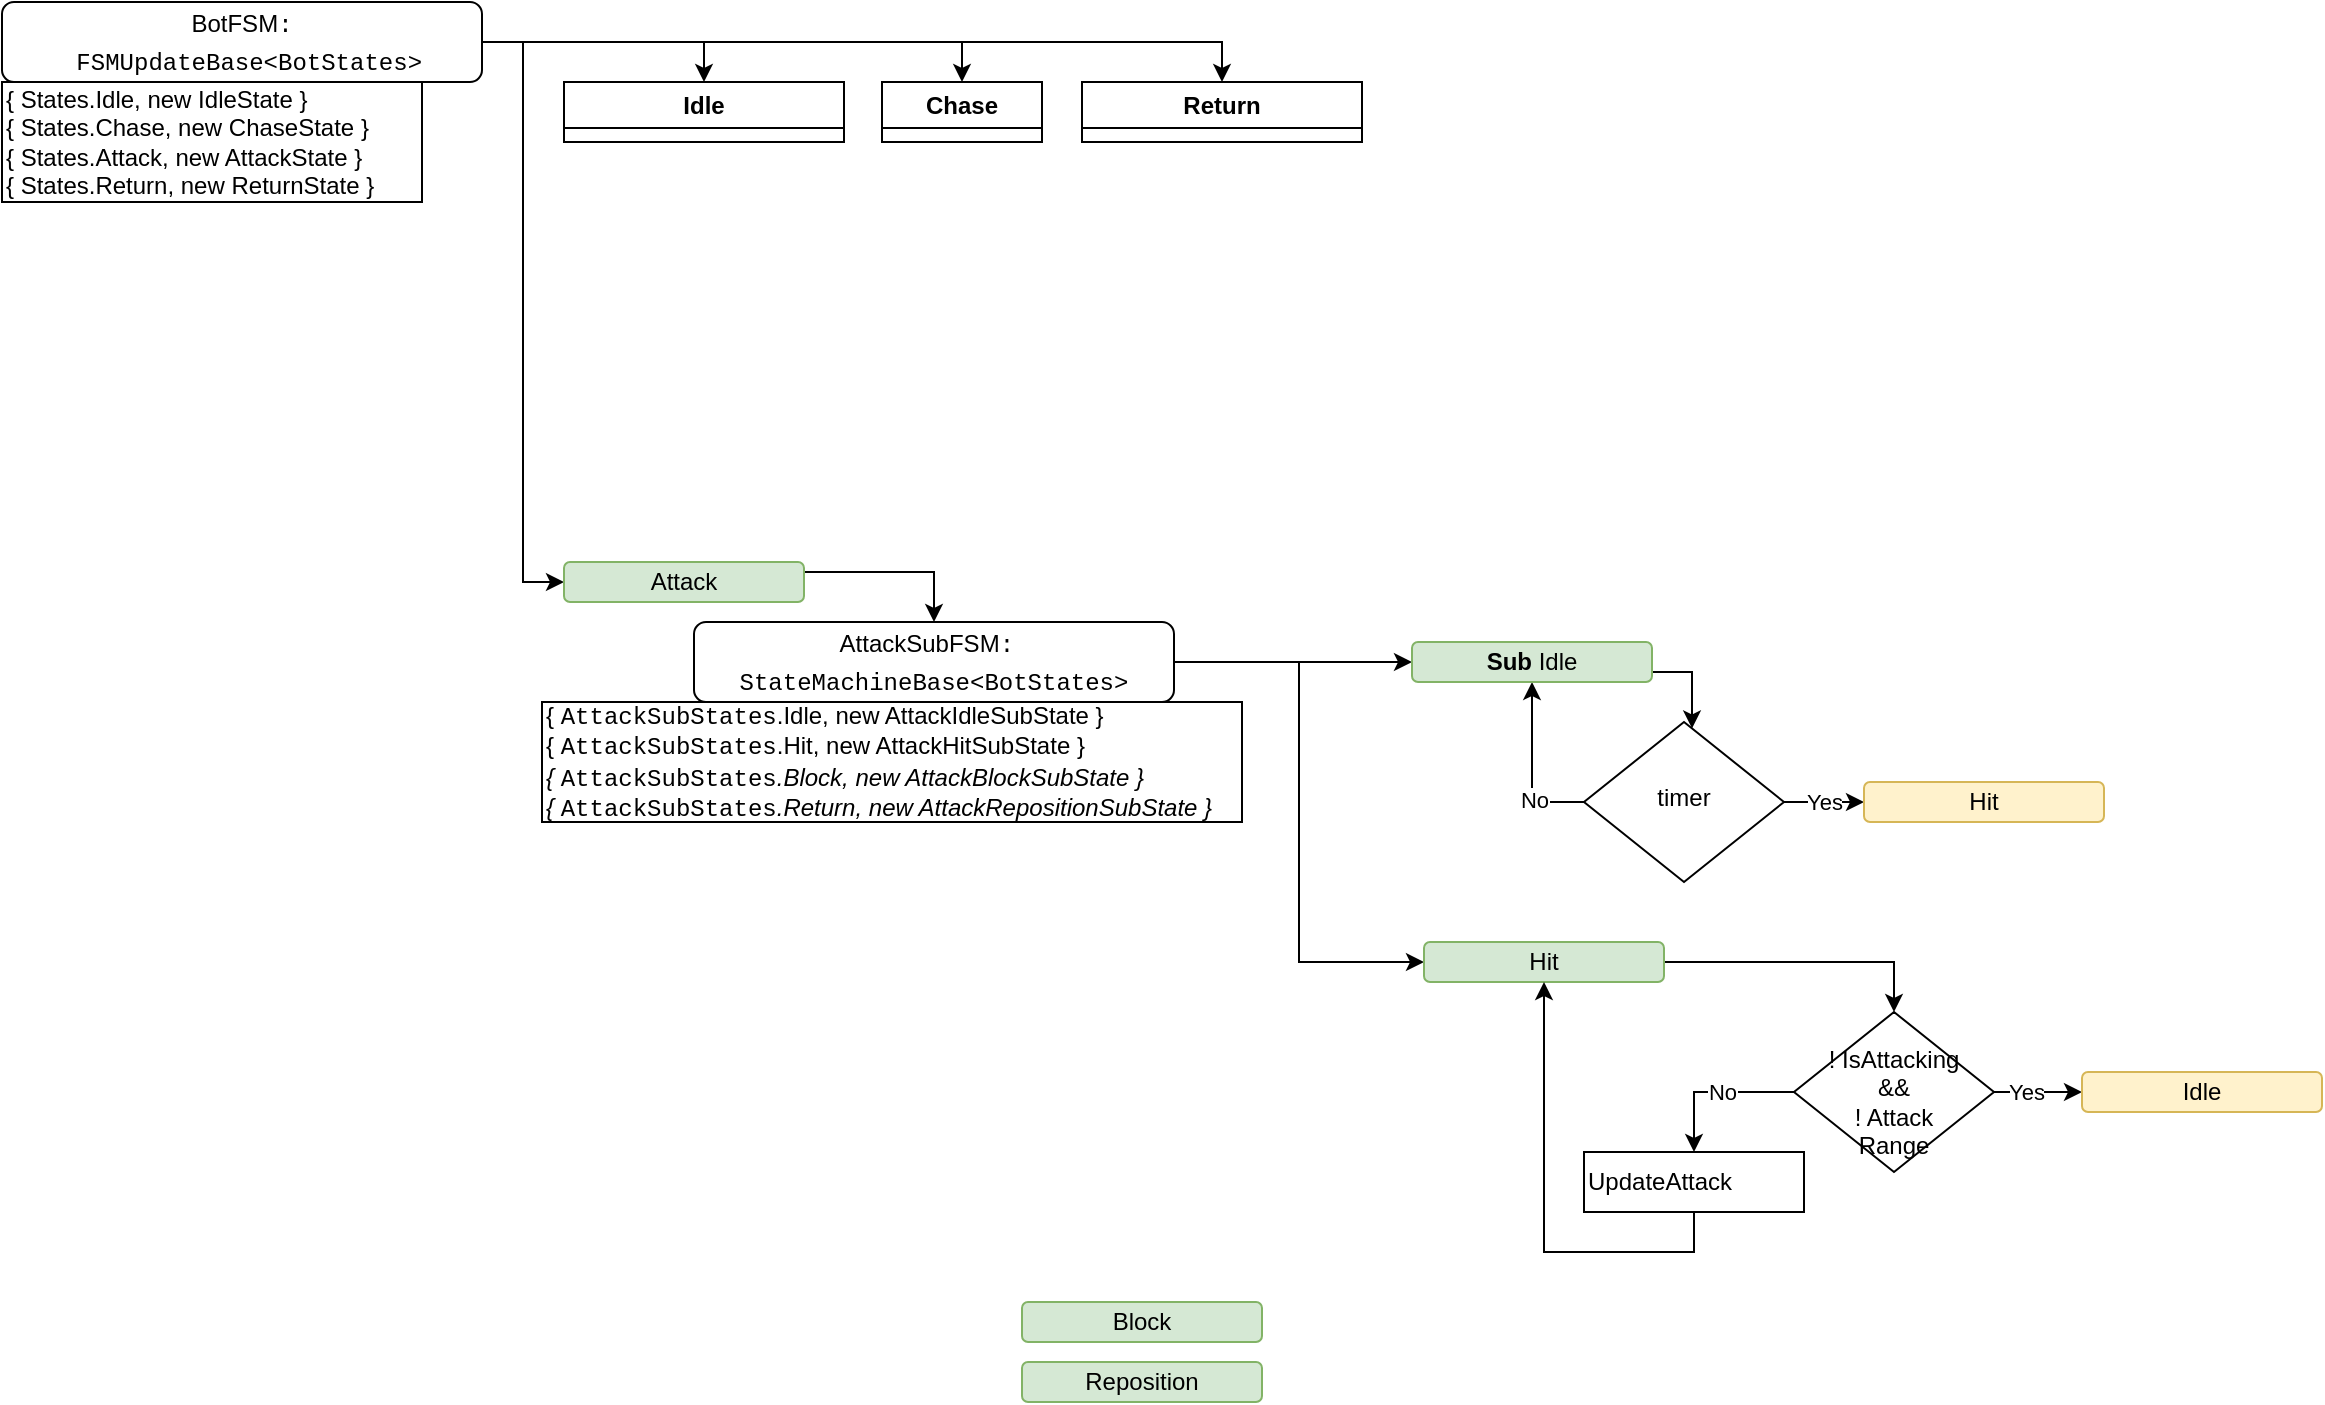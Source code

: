 <mxfile version="24.6.5" type="device">
  <diagram id="C5RBs43oDa-KdzZeNtuy" name="Page-1">
    <mxGraphModel dx="1434" dy="881" grid="1" gridSize="10" guides="1" tooltips="1" connect="1" arrows="1" fold="1" page="1" pageScale="1" pageWidth="827" pageHeight="1169" math="0" shadow="0">
      <root>
        <mxCell id="WIyWlLk6GJQsqaUBKTNV-0" />
        <mxCell id="WIyWlLk6GJQsqaUBKTNV-1" parent="WIyWlLk6GJQsqaUBKTNV-0" />
        <mxCell id="lwHccidv2fWYTVkOevZk-1" value="" style="edgeStyle=orthogonalEdgeStyle;rounded=0;orthogonalLoop=1;jettySize=auto;html=1;entryX=0.5;entryY=0;entryDx=0;entryDy=0;" parent="WIyWlLk6GJQsqaUBKTNV-1" source="WIyWlLk6GJQsqaUBKTNV-3" target="lwHccidv2fWYTVkOevZk-0" edge="1">
          <mxGeometry relative="1" as="geometry" />
        </mxCell>
        <mxCell id="lwHccidv2fWYTVkOevZk-28" style="edgeStyle=orthogonalEdgeStyle;rounded=0;orthogonalLoop=1;jettySize=auto;html=1;entryX=0.5;entryY=0;entryDx=0;entryDy=0;" parent="WIyWlLk6GJQsqaUBKTNV-1" source="WIyWlLk6GJQsqaUBKTNV-3" target="lwHccidv2fWYTVkOevZk-19" edge="1">
          <mxGeometry relative="1" as="geometry" />
        </mxCell>
        <mxCell id="lwHccidv2fWYTVkOevZk-54" style="edgeStyle=orthogonalEdgeStyle;rounded=0;orthogonalLoop=1;jettySize=auto;html=1;entryX=0;entryY=0.5;entryDx=0;entryDy=0;exitX=1;exitY=0.5;exitDx=0;exitDy=0;" parent="WIyWlLk6GJQsqaUBKTNV-1" source="WIyWlLk6GJQsqaUBKTNV-3" target="lwHccidv2fWYTVkOevZk-39" edge="1">
          <mxGeometry relative="1" as="geometry" />
        </mxCell>
        <mxCell id="lwHccidv2fWYTVkOevZk-77" style="edgeStyle=orthogonalEdgeStyle;rounded=0;orthogonalLoop=1;jettySize=auto;html=1;entryX=0.5;entryY=0;entryDx=0;entryDy=0;" parent="WIyWlLk6GJQsqaUBKTNV-1" source="WIyWlLk6GJQsqaUBKTNV-3" target="Aem0WX8BvzpRNGFWT9OV-14" edge="1">
          <mxGeometry relative="1" as="geometry" />
        </mxCell>
        <mxCell id="WIyWlLk6GJQsqaUBKTNV-3" value="&lt;div style=&quot;line-height: 18px;&quot;&gt;BotFSM&lt;span style=&quot;font-family: Menlo, Monaco, &amp;quot;Courier New&amp;quot;, monospace; white-space: pre;&quot;&gt;:&lt;br/&gt; FSMUpdateBase&amp;lt;BotStates&amp;gt;&lt;/span&gt;&lt;/div&gt;" style="rounded=1;whiteSpace=wrap;html=1;fontSize=12;glass=0;strokeWidth=1;shadow=0;" parent="WIyWlLk6GJQsqaUBKTNV-1" vertex="1">
          <mxGeometry x="20" y="30" width="240" height="40" as="geometry" />
        </mxCell>
        <mxCell id="lwHccidv2fWYTVkOevZk-2" value="&lt;div&gt;{ States.Idle, new IdleState }&lt;/div&gt;&lt;div&gt;{ States.Chase, new ChaseState }&lt;/div&gt;&lt;div&gt;{ States.Attack, new AttackState }&lt;/div&gt;&lt;div style=&quot;&quot;&gt;{ States.Return, new ReturnState }&lt;/div&gt;" style="rounded=0;whiteSpace=wrap;html=1;align=left;" parent="WIyWlLk6GJQsqaUBKTNV-1" vertex="1">
          <mxGeometry x="20" y="70" width="210" height="60" as="geometry" />
        </mxCell>
        <mxCell id="lwHccidv2fWYTVkOevZk-38" style="edgeStyle=orthogonalEdgeStyle;rounded=0;orthogonalLoop=1;jettySize=auto;html=1;entryX=0.5;entryY=0;entryDx=0;entryDy=0;exitX=1;exitY=0.25;exitDx=0;exitDy=0;" parent="WIyWlLk6GJQsqaUBKTNV-1" source="lwHccidv2fWYTVkOevZk-39" target="Aem0WX8BvzpRNGFWT9OV-1" edge="1">
          <mxGeometry relative="1" as="geometry" />
        </mxCell>
        <mxCell id="lwHccidv2fWYTVkOevZk-39" value="&lt;div&gt;Attack&lt;/div&gt;" style="rounded=1;whiteSpace=wrap;html=1;glass=0;strokeWidth=1;shadow=0;fillColor=#d5e8d4;strokeColor=#82b366;" parent="WIyWlLk6GJQsqaUBKTNV-1" vertex="1">
          <mxGeometry x="301" y="310" width="120" height="20" as="geometry" />
        </mxCell>
        <mxCell id="lwHccidv2fWYTVkOevZk-40" value="" style="edgeStyle=orthogonalEdgeStyle;rounded=0;orthogonalLoop=1;jettySize=auto;html=1;exitX=0;exitY=0.5;exitDx=0;exitDy=0;entryX=0.5;entryY=0;entryDx=0;entryDy=0;" parent="WIyWlLk6GJQsqaUBKTNV-1" source="lwHccidv2fWYTVkOevZk-44" target="lwHccidv2fWYTVkOevZk-57" edge="1">
          <mxGeometry relative="1" as="geometry">
            <mxPoint x="896" y="575" as="sourcePoint" />
          </mxGeometry>
        </mxCell>
        <mxCell id="lwHccidv2fWYTVkOevZk-41" value="No" style="edgeLabel;html=1;align=center;verticalAlign=middle;resizable=0;points=[];" parent="lwHccidv2fWYTVkOevZk-40" vertex="1" connectable="0">
          <mxGeometry x="-0.086" relative="1" as="geometry">
            <mxPoint as="offset" />
          </mxGeometry>
        </mxCell>
        <mxCell id="lwHccidv2fWYTVkOevZk-42" style="edgeStyle=orthogonalEdgeStyle;rounded=0;orthogonalLoop=1;jettySize=auto;html=1;entryX=0;entryY=0.5;entryDx=0;entryDy=0;" parent="WIyWlLk6GJQsqaUBKTNV-1" source="lwHccidv2fWYTVkOevZk-44" target="lwHccidv2fWYTVkOevZk-53" edge="1">
          <mxGeometry relative="1" as="geometry">
            <mxPoint x="1060" y="630" as="targetPoint" />
          </mxGeometry>
        </mxCell>
        <mxCell id="lwHccidv2fWYTVkOevZk-43" value="Yes" style="edgeLabel;html=1;align=center;verticalAlign=middle;resizable=0;points=[];" parent="lwHccidv2fWYTVkOevZk-42" vertex="1" connectable="0">
          <mxGeometry x="-0.289" relative="1" as="geometry">
            <mxPoint as="offset" />
          </mxGeometry>
        </mxCell>
        <mxCell id="lwHccidv2fWYTVkOevZk-44" value="&lt;br&gt;! IsAttacking&lt;br&gt;&amp;amp;&amp;amp;&lt;br&gt;! Attack&lt;div&gt;Range&lt;/div&gt;" style="rhombus;whiteSpace=wrap;html=1;shadow=0;fontFamily=Helvetica;fontSize=12;align=center;strokeWidth=1;spacing=6;spacingTop=-4;" parent="WIyWlLk6GJQsqaUBKTNV-1" vertex="1">
          <mxGeometry x="916" y="535" width="100" height="80" as="geometry" />
        </mxCell>
        <mxCell id="lwHccidv2fWYTVkOevZk-53" value="Idle" style="rounded=1;whiteSpace=wrap;html=1;fillColor=#fff2cc;strokeColor=#d6b656;" parent="WIyWlLk6GJQsqaUBKTNV-1" vertex="1">
          <mxGeometry x="1060" y="565" width="120" height="20" as="geometry" />
        </mxCell>
        <mxCell id="lwHccidv2fWYTVkOevZk-57" value="&lt;div&gt;UpdateAttack&lt;/div&gt;" style="rounded=0;whiteSpace=wrap;html=1;align=left;" parent="WIyWlLk6GJQsqaUBKTNV-1" vertex="1">
          <mxGeometry x="811" y="605" width="110" height="30" as="geometry" />
        </mxCell>
        <mxCell id="Aem0WX8BvzpRNGFWT9OV-0" value="" style="edgeStyle=orthogonalEdgeStyle;rounded=0;orthogonalLoop=1;jettySize=auto;html=1;entryX=0;entryY=0.5;entryDx=0;entryDy=0;" parent="WIyWlLk6GJQsqaUBKTNV-1" source="Aem0WX8BvzpRNGFWT9OV-1" target="Aem0WX8BvzpRNGFWT9OV-7" edge="1">
          <mxGeometry relative="1" as="geometry">
            <mxPoint x="640" y="360" as="targetPoint" />
          </mxGeometry>
        </mxCell>
        <mxCell id="Aem0WX8BvzpRNGFWT9OV-13" style="edgeStyle=orthogonalEdgeStyle;rounded=0;orthogonalLoop=1;jettySize=auto;html=1;entryX=0;entryY=0.5;entryDx=0;entryDy=0;" parent="WIyWlLk6GJQsqaUBKTNV-1" source="Aem0WX8BvzpRNGFWT9OV-1" target="Aem0WX8BvzpRNGFWT9OV-10" edge="1">
          <mxGeometry relative="1" as="geometry" />
        </mxCell>
        <mxCell id="Aem0WX8BvzpRNGFWT9OV-1" value="&lt;div style=&quot;line-height: 18px;&quot;&gt;AttackSubFSM&lt;span style=&quot;font-family: Menlo, Monaco, &amp;quot;Courier New&amp;quot;, monospace; white-space: pre;&quot;&gt;: &lt;br/&gt;StateMachineBase&amp;lt;BotStates&amp;gt;&lt;/span&gt;&lt;/div&gt;" style="rounded=1;whiteSpace=wrap;html=1;fontSize=12;glass=0;strokeWidth=1;shadow=0;" parent="WIyWlLk6GJQsqaUBKTNV-1" vertex="1">
          <mxGeometry x="366" y="340" width="240" height="40" as="geometry" />
        </mxCell>
        <mxCell id="Aem0WX8BvzpRNGFWT9OV-2" style="edgeStyle=orthogonalEdgeStyle;rounded=0;orthogonalLoop=1;jettySize=auto;html=1;entryX=0.5;entryY=1;entryDx=0;entryDy=0;exitX=0;exitY=0.5;exitDx=0;exitDy=0;" parent="WIyWlLk6GJQsqaUBKTNV-1" source="Aem0WX8BvzpRNGFWT9OV-5" target="Aem0WX8BvzpRNGFWT9OV-7" edge="1">
          <mxGeometry relative="1" as="geometry" />
        </mxCell>
        <mxCell id="Aem0WX8BvzpRNGFWT9OV-3" value="No" style="edgeLabel;html=1;align=center;verticalAlign=middle;resizable=0;points=[];" parent="Aem0WX8BvzpRNGFWT9OV-2" vertex="1" connectable="0">
          <mxGeometry x="-0.415" y="-1" relative="1" as="geometry">
            <mxPoint as="offset" />
          </mxGeometry>
        </mxCell>
        <mxCell id="Aem0WX8BvzpRNGFWT9OV-4" value="Yes" style="edgeStyle=orthogonalEdgeStyle;rounded=0;orthogonalLoop=1;jettySize=auto;html=1;entryX=0;entryY=0.5;entryDx=0;entryDy=0;" parent="WIyWlLk6GJQsqaUBKTNV-1" source="Aem0WX8BvzpRNGFWT9OV-5" target="Aem0WX8BvzpRNGFWT9OV-9" edge="1">
          <mxGeometry relative="1" as="geometry" />
        </mxCell>
        <mxCell id="Aem0WX8BvzpRNGFWT9OV-5" value="timer" style="rhombus;whiteSpace=wrap;html=1;shadow=0;fontFamily=Helvetica;fontSize=12;align=center;strokeWidth=1;spacing=6;spacingTop=-4;" parent="WIyWlLk6GJQsqaUBKTNV-1" vertex="1">
          <mxGeometry x="811" y="390" width="100" height="80" as="geometry" />
        </mxCell>
        <mxCell id="Aem0WX8BvzpRNGFWT9OV-6" style="edgeStyle=orthogonalEdgeStyle;rounded=0;orthogonalLoop=1;jettySize=auto;html=1;exitX=1;exitY=0.75;exitDx=0;exitDy=0;" parent="WIyWlLk6GJQsqaUBKTNV-1" source="Aem0WX8BvzpRNGFWT9OV-7" target="Aem0WX8BvzpRNGFWT9OV-5" edge="1">
          <mxGeometry relative="1" as="geometry">
            <Array as="points">
              <mxPoint x="865" y="365" />
            </Array>
          </mxGeometry>
        </mxCell>
        <mxCell id="Aem0WX8BvzpRNGFWT9OV-7" value="&lt;div&gt;&lt;b&gt;Sub&lt;/b&gt; Idle&lt;/div&gt;" style="rounded=1;whiteSpace=wrap;html=1;glass=0;strokeWidth=1;shadow=0;fillColor=#d5e8d4;strokeColor=#82b366;" parent="WIyWlLk6GJQsqaUBKTNV-1" vertex="1">
          <mxGeometry x="725" y="350" width="120" height="20" as="geometry" />
        </mxCell>
        <mxCell id="Aem0WX8BvzpRNGFWT9OV-8" value="&lt;div&gt;{&amp;nbsp;&lt;span style=&quot;font-family: Menlo, Monaco, &amp;quot;Courier New&amp;quot;, monospace; white-space: pre;&quot;&gt;AttackSubStates&lt;/span&gt;.Idle, new AttackIdleSubState }&lt;br&gt;&lt;/div&gt;&lt;div&gt;{&amp;nbsp;&lt;span style=&quot;font-family: Menlo, Monaco, &amp;quot;Courier New&amp;quot;, monospace; white-space: pre;&quot;&gt;AttackSubStates&lt;/span&gt;.Hit, new AttackHitSubState }&lt;br&gt;&lt;/div&gt;&lt;div&gt;&lt;i&gt;{&amp;nbsp;&lt;/i&gt;&lt;span style=&quot;font-family: Menlo, Monaco, &amp;quot;Courier New&amp;quot;, monospace; white-space: pre;&quot;&gt;AttackSubStates&lt;/span&gt;&lt;i style=&quot;&quot;&gt;.Block, new AttackBlockSubState }&lt;/i&gt;&lt;br&gt;&lt;/div&gt;&lt;div style=&quot;&quot;&gt;&lt;i&gt;{&amp;nbsp;&lt;/i&gt;&lt;span style=&quot;font-family: Menlo, Monaco, &amp;quot;Courier New&amp;quot;, monospace; white-space: pre;&quot;&gt;AttackSubStates&lt;/span&gt;&lt;i style=&quot;&quot;&gt;.Return, new AttackRepositionSubState }&lt;/i&gt;&lt;br&gt;&lt;/div&gt;" style="rounded=0;whiteSpace=wrap;html=1;align=left;" parent="WIyWlLk6GJQsqaUBKTNV-1" vertex="1">
          <mxGeometry x="290" y="380" width="350" height="60" as="geometry" />
        </mxCell>
        <mxCell id="Aem0WX8BvzpRNGFWT9OV-9" value="&lt;div&gt;Hit&lt;/div&gt;" style="rounded=1;whiteSpace=wrap;html=1;glass=0;strokeWidth=1;shadow=0;fillColor=#fff2cc;strokeColor=#d6b656;" parent="WIyWlLk6GJQsqaUBKTNV-1" vertex="1">
          <mxGeometry x="951" y="420" width="120" height="20" as="geometry" />
        </mxCell>
        <mxCell id="Aem0WX8BvzpRNGFWT9OV-18" style="edgeStyle=orthogonalEdgeStyle;rounded=0;orthogonalLoop=1;jettySize=auto;html=1;" parent="WIyWlLk6GJQsqaUBKTNV-1" source="Aem0WX8BvzpRNGFWT9OV-10" target="lwHccidv2fWYTVkOevZk-44" edge="1">
          <mxGeometry relative="1" as="geometry" />
        </mxCell>
        <mxCell id="Aem0WX8BvzpRNGFWT9OV-10" value="Hit" style="rounded=1;whiteSpace=wrap;html=1;glass=0;strokeWidth=1;shadow=0;fillColor=#d5e8d4;strokeColor=#82b366;" parent="WIyWlLk6GJQsqaUBKTNV-1" vertex="1">
          <mxGeometry x="731" y="500" width="120" height="20" as="geometry" />
        </mxCell>
        <mxCell id="Aem0WX8BvzpRNGFWT9OV-11" value="Block" style="rounded=1;whiteSpace=wrap;html=1;glass=0;strokeWidth=1;shadow=0;fillColor=#d5e8d4;strokeColor=#82b366;" parent="WIyWlLk6GJQsqaUBKTNV-1" vertex="1">
          <mxGeometry x="530" y="680" width="120" height="20" as="geometry" />
        </mxCell>
        <mxCell id="Aem0WX8BvzpRNGFWT9OV-12" value="Reposition" style="rounded=1;whiteSpace=wrap;html=1;glass=0;strokeWidth=1;shadow=0;fillColor=#d5e8d4;strokeColor=#82b366;" parent="WIyWlLk6GJQsqaUBKTNV-1" vertex="1">
          <mxGeometry x="530" y="710" width="120" height="20" as="geometry" />
        </mxCell>
        <mxCell id="Aem0WX8BvzpRNGFWT9OV-14" value="Return" style="swimlane;whiteSpace=wrap;html=1;" parent="WIyWlLk6GJQsqaUBKTNV-1" vertex="1" collapsed="1">
          <mxGeometry x="560" y="70" width="140" height="30" as="geometry">
            <mxRectangle x="560" y="70" width="564" height="280" as="alternateBounds" />
          </mxGeometry>
        </mxCell>
        <mxCell id="lwHccidv2fWYTVkOevZk-59" style="edgeStyle=orthogonalEdgeStyle;rounded=0;orthogonalLoop=1;jettySize=auto;html=1;entryX=0.5;entryY=0;entryDx=0;entryDy=0;exitX=1;exitY=0.25;exitDx=0;exitDy=0;" parent="Aem0WX8BvzpRNGFWT9OV-14" source="lwHccidv2fWYTVkOevZk-60" target="lwHccidv2fWYTVkOevZk-65" edge="1">
          <mxGeometry relative="1" as="geometry" />
        </mxCell>
        <mxCell id="lwHccidv2fWYTVkOevZk-60" value="&lt;div&gt;Return&lt;/div&gt;" style="rounded=1;whiteSpace=wrap;html=1;glass=0;strokeWidth=1;shadow=0;fillColor=#d5e8d4;strokeColor=#82b366;" parent="Aem0WX8BvzpRNGFWT9OV-14" vertex="1">
          <mxGeometry x="5" y="30" width="120" height="20" as="geometry" />
        </mxCell>
        <mxCell id="lwHccidv2fWYTVkOevZk-61" value="" style="edgeStyle=orthogonalEdgeStyle;rounded=0;orthogonalLoop=1;jettySize=auto;html=1;exitX=0;exitY=0.5;exitDx=0;exitDy=0;entryX=0.5;entryY=0;entryDx=0;entryDy=0;" parent="Aem0WX8BvzpRNGFWT9OV-14" source="lwHccidv2fWYTVkOevZk-65" target="lwHccidv2fWYTVkOevZk-70" edge="1">
          <mxGeometry relative="1" as="geometry">
            <mxPoint x="270" y="110" as="sourcePoint" />
          </mxGeometry>
        </mxCell>
        <mxCell id="lwHccidv2fWYTVkOevZk-62" value="No" style="edgeLabel;html=1;align=center;verticalAlign=middle;resizable=0;points=[];" parent="lwHccidv2fWYTVkOevZk-61" vertex="1" connectable="0">
          <mxGeometry x="-0.086" relative="1" as="geometry">
            <mxPoint as="offset" />
          </mxGeometry>
        </mxCell>
        <mxCell id="lwHccidv2fWYTVkOevZk-63" style="edgeStyle=orthogonalEdgeStyle;rounded=0;orthogonalLoop=1;jettySize=auto;html=1;" parent="Aem0WX8BvzpRNGFWT9OV-14" source="lwHccidv2fWYTVkOevZk-65" target="lwHccidv2fWYTVkOevZk-73" edge="1">
          <mxGeometry relative="1" as="geometry">
            <mxPoint x="455" y="110" as="targetPoint" />
          </mxGeometry>
        </mxCell>
        <mxCell id="lwHccidv2fWYTVkOevZk-64" value="Yes" style="edgeLabel;html=1;align=center;verticalAlign=middle;resizable=0;points=[];" parent="lwHccidv2fWYTVkOevZk-63" vertex="1" connectable="0">
          <mxGeometry x="-0.289" relative="1" as="geometry">
            <mxPoint as="offset" />
          </mxGeometry>
        </mxCell>
        <mxCell id="lwHccidv2fWYTVkOevZk-65" value="CloseToSpawn&lt;div&gt;Poin&lt;/div&gt;" style="rhombus;whiteSpace=wrap;html=1;shadow=0;fontFamily=Helvetica;fontSize=12;align=center;strokeWidth=1;spacing=6;spacingTop=-4;" parent="Aem0WX8BvzpRNGFWT9OV-14" vertex="1">
          <mxGeometry x="290" y="70" width="100" height="80" as="geometry" />
        </mxCell>
        <mxCell id="lwHccidv2fWYTVkOevZk-66" style="edgeStyle=orthogonalEdgeStyle;rounded=0;orthogonalLoop=1;jettySize=auto;html=1;exitX=0;exitY=0.5;exitDx=0;exitDy=0;entryX=0.4;entryY=0;entryDx=0;entryDy=0;entryPerimeter=0;" parent="Aem0WX8BvzpRNGFWT9OV-14" source="lwHccidv2fWYTVkOevZk-70" target="lwHccidv2fWYTVkOevZk-72" edge="1">
          <mxGeometry relative="1" as="geometry">
            <mxPoint x="125" y="190" as="targetPoint" />
          </mxGeometry>
        </mxCell>
        <mxCell id="lwHccidv2fWYTVkOevZk-67" value="No" style="edgeLabel;html=1;align=center;verticalAlign=middle;resizable=0;points=[];" parent="lwHccidv2fWYTVkOevZk-66" vertex="1" connectable="0">
          <mxGeometry x="-0.472" y="-3" relative="1" as="geometry">
            <mxPoint as="offset" />
          </mxGeometry>
        </mxCell>
        <mxCell id="lwHccidv2fWYTVkOevZk-68" style="edgeStyle=orthogonalEdgeStyle;rounded=0;orthogonalLoop=1;jettySize=auto;html=1;entryX=0;entryY=0.5;entryDx=0;entryDy=0;" parent="Aem0WX8BvzpRNGFWT9OV-14" source="lwHccidv2fWYTVkOevZk-70" target="lwHccidv2fWYTVkOevZk-74" edge="1">
          <mxGeometry relative="1" as="geometry" />
        </mxCell>
        <mxCell id="lwHccidv2fWYTVkOevZk-69" value="Yes" style="edgeLabel;html=1;align=center;verticalAlign=middle;resizable=0;points=[];" parent="lwHccidv2fWYTVkOevZk-68" vertex="1" connectable="0">
          <mxGeometry x="-0.333" relative="1" as="geometry">
            <mxPoint as="offset" />
          </mxGeometry>
        </mxCell>
        <mxCell id="lwHccidv2fWYTVkOevZk-70" value="Chase&lt;br&gt;Range" style="rhombus;whiteSpace=wrap;html=1;shadow=0;fontFamily=Helvetica;fontSize=12;align=center;strokeWidth=1;spacing=6;spacingTop=-4;" parent="Aem0WX8BvzpRNGFWT9OV-14" vertex="1">
          <mxGeometry x="170" y="130" width="100" height="80" as="geometry" />
        </mxCell>
        <mxCell id="lwHccidv2fWYTVkOevZk-71" style="edgeStyle=orthogonalEdgeStyle;rounded=0;orthogonalLoop=1;jettySize=auto;html=1;entryX=0.5;entryY=1;entryDx=0;entryDy=0;exitX=0.5;exitY=1;exitDx=0;exitDy=0;" parent="Aem0WX8BvzpRNGFWT9OV-14" source="lwHccidv2fWYTVkOevZk-72" target="lwHccidv2fWYTVkOevZk-60" edge="1">
          <mxGeometry relative="1" as="geometry" />
        </mxCell>
        <mxCell id="lwHccidv2fWYTVkOevZk-72" value="&lt;div&gt;CalculateInput(&lt;b&gt;spawn&lt;/b&gt;)&lt;/div&gt;" style="rounded=0;whiteSpace=wrap;html=1;align=left;" parent="Aem0WX8BvzpRNGFWT9OV-14" vertex="1">
          <mxGeometry x="85" y="220" width="130" height="30" as="geometry" />
        </mxCell>
        <mxCell id="lwHccidv2fWYTVkOevZk-73" value="Idle" style="rounded=1;whiteSpace=wrap;html=1;fillColor=#fff2cc;strokeColor=#d6b656;" parent="Aem0WX8BvzpRNGFWT9OV-14" vertex="1">
          <mxGeometry x="435" y="100" width="120" height="20" as="geometry" />
        </mxCell>
        <mxCell id="lwHccidv2fWYTVkOevZk-74" value="Chase" style="rounded=1;whiteSpace=wrap;html=1;fillColor=#fff2cc;strokeColor=#d6b656;" parent="Aem0WX8BvzpRNGFWT9OV-14" vertex="1">
          <mxGeometry x="315" y="160" width="120" height="20" as="geometry" />
        </mxCell>
        <mxCell id="Aem0WX8BvzpRNGFWT9OV-15" value="Chase" style="swimlane;whiteSpace=wrap;html=1;" parent="WIyWlLk6GJQsqaUBKTNV-1" vertex="1" collapsed="1">
          <mxGeometry x="460" y="70" width="80" height="30" as="geometry">
            <mxRectangle x="460" y="70" width="550" height="280" as="alternateBounds" />
          </mxGeometry>
        </mxCell>
        <mxCell id="lwHccidv2fWYTVkOevZk-18" style="edgeStyle=orthogonalEdgeStyle;rounded=0;orthogonalLoop=1;jettySize=auto;html=1;entryX=0.5;entryY=0;entryDx=0;entryDy=0;exitX=1;exitY=0.25;exitDx=0;exitDy=0;" parent="Aem0WX8BvzpRNGFWT9OV-15" source="lwHccidv2fWYTVkOevZk-19" target="lwHccidv2fWYTVkOevZk-22" edge="1">
          <mxGeometry relative="1" as="geometry" />
        </mxCell>
        <mxCell id="lwHccidv2fWYTVkOevZk-19" value="&lt;div&gt;Chase&lt;/div&gt;" style="rounded=1;whiteSpace=wrap;html=1;glass=0;strokeWidth=1;shadow=0;fillColor=#d5e8d4;strokeColor=#82b366;" parent="Aem0WX8BvzpRNGFWT9OV-15" vertex="1">
          <mxGeometry x="7" y="30" width="120" height="20" as="geometry" />
        </mxCell>
        <mxCell id="lwHccidv2fWYTVkOevZk-20" value="" style="edgeStyle=orthogonalEdgeStyle;rounded=0;orthogonalLoop=1;jettySize=auto;html=1;exitX=0;exitY=0.5;exitDx=0;exitDy=0;entryX=0.5;entryY=0;entryDx=0;entryDy=0;" parent="Aem0WX8BvzpRNGFWT9OV-15" source="lwHccidv2fWYTVkOevZk-22" target="lwHccidv2fWYTVkOevZk-24" edge="1">
          <mxGeometry relative="1" as="geometry">
            <mxPoint x="255" y="110" as="sourcePoint" />
          </mxGeometry>
        </mxCell>
        <mxCell id="lwHccidv2fWYTVkOevZk-21" value="No" style="edgeLabel;html=1;align=center;verticalAlign=middle;resizable=0;points=[];" parent="lwHccidv2fWYTVkOevZk-20" vertex="1" connectable="0">
          <mxGeometry x="-0.086" relative="1" as="geometry">
            <mxPoint as="offset" />
          </mxGeometry>
        </mxCell>
        <mxCell id="lwHccidv2fWYTVkOevZk-30" style="edgeStyle=orthogonalEdgeStyle;rounded=0;orthogonalLoop=1;jettySize=auto;html=1;" parent="Aem0WX8BvzpRNGFWT9OV-15" source="lwHccidv2fWYTVkOevZk-22" target="lwHccidv2fWYTVkOevZk-31" edge="1">
          <mxGeometry relative="1" as="geometry">
            <mxPoint x="440" y="110" as="targetPoint" />
          </mxGeometry>
        </mxCell>
        <mxCell id="lwHccidv2fWYTVkOevZk-35" value="Yes" style="edgeLabel;html=1;align=center;verticalAlign=middle;resizable=0;points=[];" parent="lwHccidv2fWYTVkOevZk-30" vertex="1" connectable="0">
          <mxGeometry x="-0.289" relative="1" as="geometry">
            <mxPoint as="offset" />
          </mxGeometry>
        </mxCell>
        <mxCell id="lwHccidv2fWYTVkOevZk-22" value="Attack&lt;div&gt;Range&lt;/div&gt;" style="rhombus;whiteSpace=wrap;html=1;shadow=0;fontFamily=Helvetica;fontSize=12;align=center;strokeWidth=1;spacing=6;spacingTop=-4;" parent="Aem0WX8BvzpRNGFWT9OV-15" vertex="1">
          <mxGeometry x="275" y="70" width="100" height="80" as="geometry" />
        </mxCell>
        <mxCell id="lwHccidv2fWYTVkOevZk-23" style="edgeStyle=orthogonalEdgeStyle;rounded=0;orthogonalLoop=1;jettySize=auto;html=1;exitX=0;exitY=0.5;exitDx=0;exitDy=0;entryX=0.4;entryY=0;entryDx=0;entryDy=0;entryPerimeter=0;" parent="Aem0WX8BvzpRNGFWT9OV-15" source="lwHccidv2fWYTVkOevZk-24" target="lwHccidv2fWYTVkOevZk-25" edge="1">
          <mxGeometry relative="1" as="geometry">
            <mxPoint x="110" y="190" as="targetPoint" />
          </mxGeometry>
        </mxCell>
        <mxCell id="lwHccidv2fWYTVkOevZk-34" value="No" style="edgeLabel;html=1;align=center;verticalAlign=middle;resizable=0;points=[];" parent="lwHccidv2fWYTVkOevZk-23" vertex="1" connectable="0">
          <mxGeometry x="-0.472" y="-3" relative="1" as="geometry">
            <mxPoint as="offset" />
          </mxGeometry>
        </mxCell>
        <mxCell id="lwHccidv2fWYTVkOevZk-33" style="edgeStyle=orthogonalEdgeStyle;rounded=0;orthogonalLoop=1;jettySize=auto;html=1;entryX=0;entryY=0.5;entryDx=0;entryDy=0;" parent="Aem0WX8BvzpRNGFWT9OV-15" source="lwHccidv2fWYTVkOevZk-24" target="lwHccidv2fWYTVkOevZk-32" edge="1">
          <mxGeometry relative="1" as="geometry" />
        </mxCell>
        <mxCell id="lwHccidv2fWYTVkOevZk-37" value="Yes" style="edgeLabel;html=1;align=center;verticalAlign=middle;resizable=0;points=[];" parent="lwHccidv2fWYTVkOevZk-33" vertex="1" connectable="0">
          <mxGeometry x="-0.333" relative="1" as="geometry">
            <mxPoint as="offset" />
          </mxGeometry>
        </mxCell>
        <mxCell id="lwHccidv2fWYTVkOevZk-24" value="Chase&lt;b&gt;Stop&lt;/b&gt;&lt;br&gt;Range" style="rhombus;whiteSpace=wrap;html=1;shadow=0;fontFamily=Helvetica;fontSize=12;align=center;strokeWidth=1;spacing=6;spacingTop=-4;" parent="Aem0WX8BvzpRNGFWT9OV-15" vertex="1">
          <mxGeometry x="155" y="130" width="100" height="80" as="geometry" />
        </mxCell>
        <mxCell id="lwHccidv2fWYTVkOevZk-29" style="edgeStyle=orthogonalEdgeStyle;rounded=0;orthogonalLoop=1;jettySize=auto;html=1;entryX=0.5;entryY=1;entryDx=0;entryDy=0;exitX=0.5;exitY=1;exitDx=0;exitDy=0;" parent="Aem0WX8BvzpRNGFWT9OV-15" source="lwHccidv2fWYTVkOevZk-25" target="lwHccidv2fWYTVkOevZk-19" edge="1">
          <mxGeometry relative="1" as="geometry">
            <Array as="points">
              <mxPoint x="145" y="270" />
              <mxPoint x="67" y="270" />
            </Array>
          </mxGeometry>
        </mxCell>
        <mxCell id="lwHccidv2fWYTVkOevZk-25" value="&lt;div&gt;CalculateInput(&lt;b&gt;target&lt;/b&gt;)&lt;/div&gt;" style="rounded=0;whiteSpace=wrap;html=1;align=left;" parent="Aem0WX8BvzpRNGFWT9OV-15" vertex="1">
          <mxGeometry x="80" y="220" width="130" height="30" as="geometry" />
        </mxCell>
        <mxCell id="lwHccidv2fWYTVkOevZk-31" value="Attack" style="rounded=1;whiteSpace=wrap;html=1;fillColor=#fff2cc;strokeColor=#d6b656;" parent="Aem0WX8BvzpRNGFWT9OV-15" vertex="1">
          <mxGeometry x="420" y="100" width="120" height="20" as="geometry" />
        </mxCell>
        <mxCell id="lwHccidv2fWYTVkOevZk-32" value="Return" style="rounded=1;whiteSpace=wrap;html=1;fillColor=#fff2cc;strokeColor=#d6b656;" parent="Aem0WX8BvzpRNGFWT9OV-15" vertex="1">
          <mxGeometry x="300" y="160" width="120" height="20" as="geometry" />
        </mxCell>
        <mxCell id="Aem0WX8BvzpRNGFWT9OV-17" value="Idle" style="swimlane;whiteSpace=wrap;html=1;fillColor=#FFFFFF;rounded=0;" parent="WIyWlLk6GJQsqaUBKTNV-1" vertex="1" collapsed="1">
          <mxGeometry x="301" y="70" width="140" height="30" as="geometry">
            <mxRectangle x="301" y="70" width="370" height="200" as="alternateBounds" />
          </mxGeometry>
        </mxCell>
        <mxCell id="lwHccidv2fWYTVkOevZk-6" style="edgeStyle=orthogonalEdgeStyle;rounded=0;orthogonalLoop=1;jettySize=auto;html=1;entryX=0.5;entryY=1;entryDx=0;entryDy=0;exitX=0;exitY=0.5;exitDx=0;exitDy=0;" parent="Aem0WX8BvzpRNGFWT9OV-17" source="WIyWlLk6GJQsqaUBKTNV-6" target="lwHccidv2fWYTVkOevZk-0" edge="1">
          <mxGeometry relative="1" as="geometry" />
        </mxCell>
        <mxCell id="lwHccidv2fWYTVkOevZk-7" value="No" style="edgeLabel;html=1;align=center;verticalAlign=middle;resizable=0;points=[];" parent="lwHccidv2fWYTVkOevZk-6" vertex="1" connectable="0">
          <mxGeometry x="-0.415" y="-1" relative="1" as="geometry">
            <mxPoint as="offset" />
          </mxGeometry>
        </mxCell>
        <mxCell id="lwHccidv2fWYTVkOevZk-9" value="Yes" style="edgeStyle=orthogonalEdgeStyle;rounded=0;orthogonalLoop=1;jettySize=auto;html=1;entryX=0;entryY=0.5;entryDx=0;entryDy=0;" parent="Aem0WX8BvzpRNGFWT9OV-17" source="WIyWlLk6GJQsqaUBKTNV-6" target="lwHccidv2fWYTVkOevZk-8" edge="1">
          <mxGeometry relative="1" as="geometry" />
        </mxCell>
        <mxCell id="WIyWlLk6GJQsqaUBKTNV-6" value="Chase&lt;div&gt;Range&lt;/div&gt;" style="rhombus;whiteSpace=wrap;html=1;shadow=0;fontFamily=Helvetica;fontSize=12;align=center;strokeWidth=1;spacing=6;spacingTop=-4;" parent="Aem0WX8BvzpRNGFWT9OV-17" vertex="1">
          <mxGeometry x="96" y="70" width="100" height="80" as="geometry" />
        </mxCell>
        <mxCell id="lwHccidv2fWYTVkOevZk-5" style="edgeStyle=orthogonalEdgeStyle;rounded=0;orthogonalLoop=1;jettySize=auto;html=1;exitX=1;exitY=0.75;exitDx=0;exitDy=0;" parent="Aem0WX8BvzpRNGFWT9OV-17" source="lwHccidv2fWYTVkOevZk-0" target="WIyWlLk6GJQsqaUBKTNV-6" edge="1">
          <mxGeometry relative="1" as="geometry">
            <Array as="points">
              <mxPoint x="150" y="45" />
            </Array>
          </mxGeometry>
        </mxCell>
        <mxCell id="lwHccidv2fWYTVkOevZk-0" value="&lt;div&gt;Idle&lt;/div&gt;" style="rounded=1;whiteSpace=wrap;html=1;glass=0;strokeWidth=1;shadow=0;fillColor=#d5e8d4;strokeColor=#82b366;" parent="Aem0WX8BvzpRNGFWT9OV-17" vertex="1">
          <mxGeometry x="10" y="30" width="120" height="20" as="geometry" />
        </mxCell>
        <mxCell id="lwHccidv2fWYTVkOevZk-8" value="&lt;div&gt;Chase&lt;/div&gt;" style="rounded=1;whiteSpace=wrap;html=1;glass=0;strokeWidth=1;shadow=0;fillColor=#fff2cc;strokeColor=#d6b656;" parent="Aem0WX8BvzpRNGFWT9OV-17" vertex="1">
          <mxGeometry x="236" y="100" width="120" height="20" as="geometry" />
        </mxCell>
        <mxCell id="Aem0WX8BvzpRNGFWT9OV-26" style="edgeStyle=orthogonalEdgeStyle;rounded=0;orthogonalLoop=1;jettySize=auto;html=1;entryX=0.5;entryY=1;entryDx=0;entryDy=0;exitX=0.5;exitY=1;exitDx=0;exitDy=0;" parent="WIyWlLk6GJQsqaUBKTNV-1" source="lwHccidv2fWYTVkOevZk-57" target="Aem0WX8BvzpRNGFWT9OV-10" edge="1">
          <mxGeometry relative="1" as="geometry">
            <mxPoint x="940" y="690" as="sourcePoint" />
          </mxGeometry>
        </mxCell>
      </root>
    </mxGraphModel>
  </diagram>
</mxfile>
